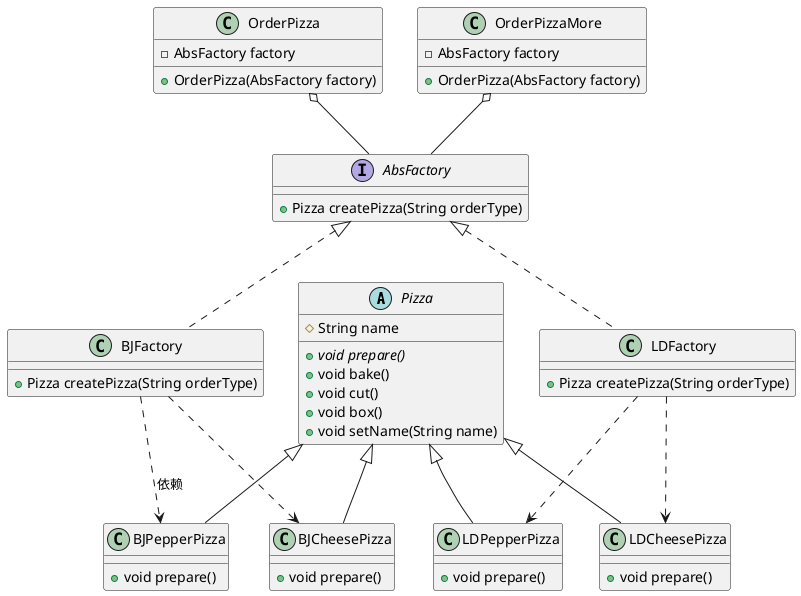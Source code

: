 @startuml
'https://plantuml.com/class-diagram

abstract class Pizza {
    #String name
    +{abstract} void prepare()
    +void bake()
    +void cut()
    +void box()
    +void setName(String name)
}

class BJCheesePizza extends Pizza {
    +void prepare()
}

class BJPepperPizza extends Pizza {
    +void prepare()
}

class LDCheesePizza extends Pizza {
    +void prepare()
}

class LDPepperPizza extends Pizza {
    +void prepare()
}

interface AbsFactory {
    +Pizza createPizza(String orderType)
}

class BJFactory implements AbsFactory {
    +Pizza createPizza(String orderType)
}

class LDFactory implements AbsFactory {
    +Pizza createPizza(String orderType)
}

BJFactory ..> BJCheesePizza
BJFactory ..> BJPepperPizza : 依赖
LDFactory ..> LDCheesePizza
LDFactory ..> LDPepperPizza

class OrderPizza {
    -AbsFactory factory
    +OrderPizza(AbsFactory factory)
}

class OrderPizzaMore {
    -AbsFactory factory
    +OrderPizza(AbsFactory factory)
}

OrderPizza o-- AbsFactory
OrderPizzaMore o-- AbsFactory

@enduml